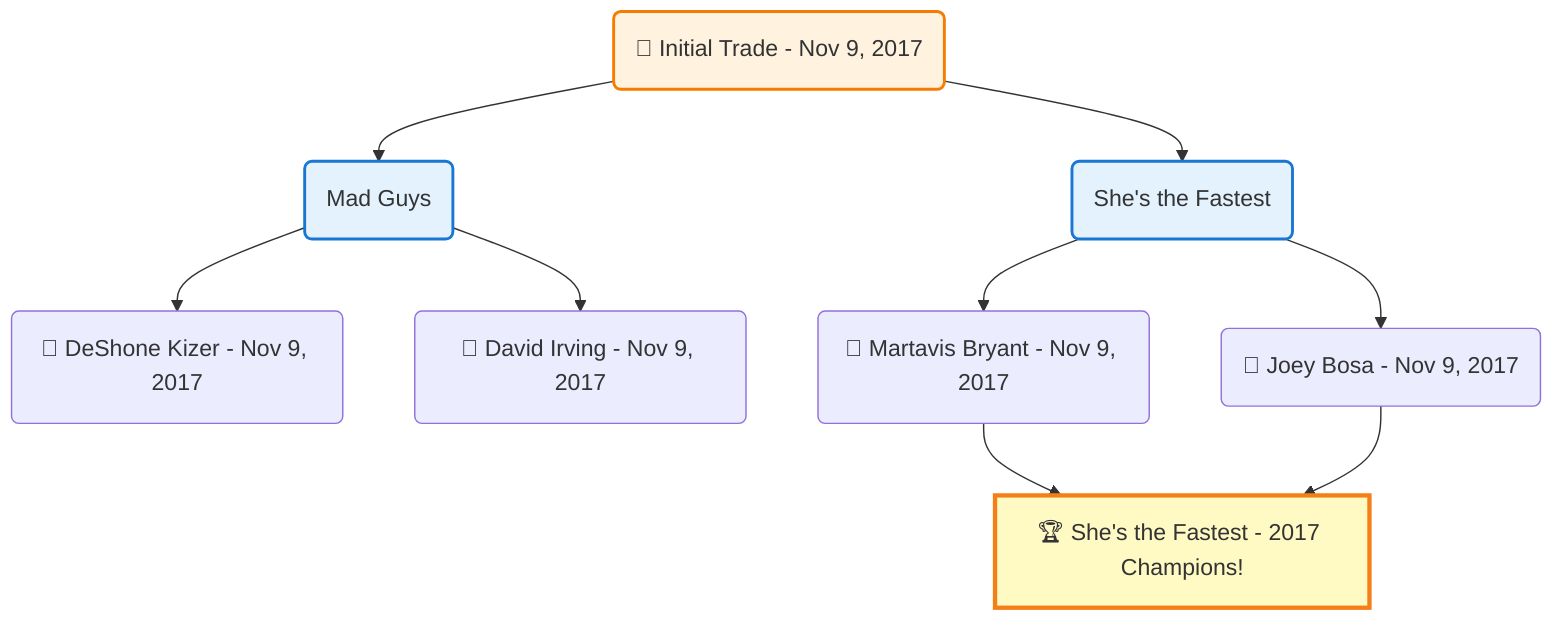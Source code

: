 flowchart TD

    TRADE_MAIN("🔄 Initial Trade - Nov 9, 2017")
    TEAM_1("Mad Guys")
    TEAM_2("She's the Fastest")
    NODE_c0ac1a66-838e-4f56-9526-0e67a8c61316("🔄 DeShone Kizer - Nov 9, 2017")
    NODE_b4bed19e-36d2-48f6-a9f2-34570ff9315d("🔄 Martavis Bryant - Nov 9, 2017")
    CHAMP_4449259f-64af-44fd-9235-1facc0926234_2017["🏆 She's the Fastest - 2017 Champions!"]
    NODE_2ae5b7ae-21b1-49d1-9944-405b0efb7416("🔄 Joey Bosa - Nov 9, 2017")
    NODE_e192bb11-1536-4c4c-816e-c58360dd3c69("🔄 David Irving - Nov 9, 2017")

    TRADE_MAIN --> TEAM_1
    TRADE_MAIN --> TEAM_2
    TEAM_1 --> NODE_c0ac1a66-838e-4f56-9526-0e67a8c61316
    TEAM_2 --> NODE_b4bed19e-36d2-48f6-a9f2-34570ff9315d
    NODE_b4bed19e-36d2-48f6-a9f2-34570ff9315d --> CHAMP_4449259f-64af-44fd-9235-1facc0926234_2017
    TEAM_2 --> NODE_2ae5b7ae-21b1-49d1-9944-405b0efb7416
    NODE_2ae5b7ae-21b1-49d1-9944-405b0efb7416 --> CHAMP_4449259f-64af-44fd-9235-1facc0926234_2017
    TEAM_1 --> NODE_e192bb11-1536-4c4c-816e-c58360dd3c69

    %% Node styling
    classDef teamNode fill:#e3f2fd,stroke:#1976d2,stroke-width:2px
    classDef tradeNode fill:#fff3e0,stroke:#f57c00,stroke-width:2px
    classDef playerNode fill:#f3e5f5,stroke:#7b1fa2,stroke-width:1px
    classDef nonRootPlayerNode fill:#f5f5f5,stroke:#757575,stroke-width:1px
    classDef endNode fill:#ffebee,stroke:#c62828,stroke-width:2px
    classDef waiverNode fill:#e8f5e8,stroke:#388e3c,stroke-width:2px
    classDef championshipNode fill:#fff9c4,stroke:#f57f17,stroke-width:3px

    class TEAM_1,TEAM_2 teamNode
    class CHAMP_4449259f-64af-44fd-9235-1facc0926234_2017 championshipNode
    class TRADE_MAIN tradeNode